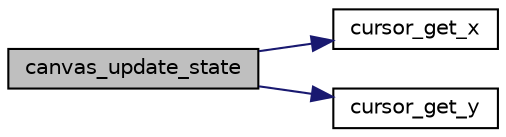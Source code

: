 digraph "canvas_update_state"
{
 // LATEX_PDF_SIZE
  edge [fontname="Helvetica",fontsize="10",labelfontname="Helvetica",labelfontsize="10"];
  node [fontname="Helvetica",fontsize="10",shape=record];
  rankdir="LR";
  Node1 [label="canvas_update_state",height=0.2,width=0.4,color="black", fillcolor="grey75", style="filled", fontcolor="black",tooltip="Updates the state of the canvas according to given mouse info."];
  Node1 -> Node2 [color="midnightblue",fontsize="10",style="solid",fontname="Helvetica"];
  Node2 [label="cursor_get_x",height=0.2,width=0.4,color="black", fillcolor="white", style="filled",URL="$group__cursor.html#ga479cd0880892e002681b109c7a712c04",tooltip="Gets cursor x coordinate."];
  Node1 -> Node3 [color="midnightblue",fontsize="10",style="solid",fontname="Helvetica"];
  Node3 [label="cursor_get_y",height=0.2,width=0.4,color="black", fillcolor="white", style="filled",URL="$group__cursor.html#ga15c1a0816c95ad240b94dc15480b403a",tooltip="Gets cursor y coordinate."];
}
